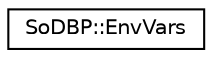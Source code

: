 digraph "Graphical Class Hierarchy"
{
 // LATEX_PDF_SIZE
  edge [fontname="Helvetica",fontsize="10",labelfontname="Helvetica",labelfontsize="10"];
  node [fontname="Helvetica",fontsize="10",shape=record];
  rankdir="LR";
  Node0 [label="SoDBP::EnvVars",height=0.2,width=0.4,color="black", fillcolor="white", style="filled",URL="$structSoDBP_1_1EnvVars.html",tooltip=" "];
}
